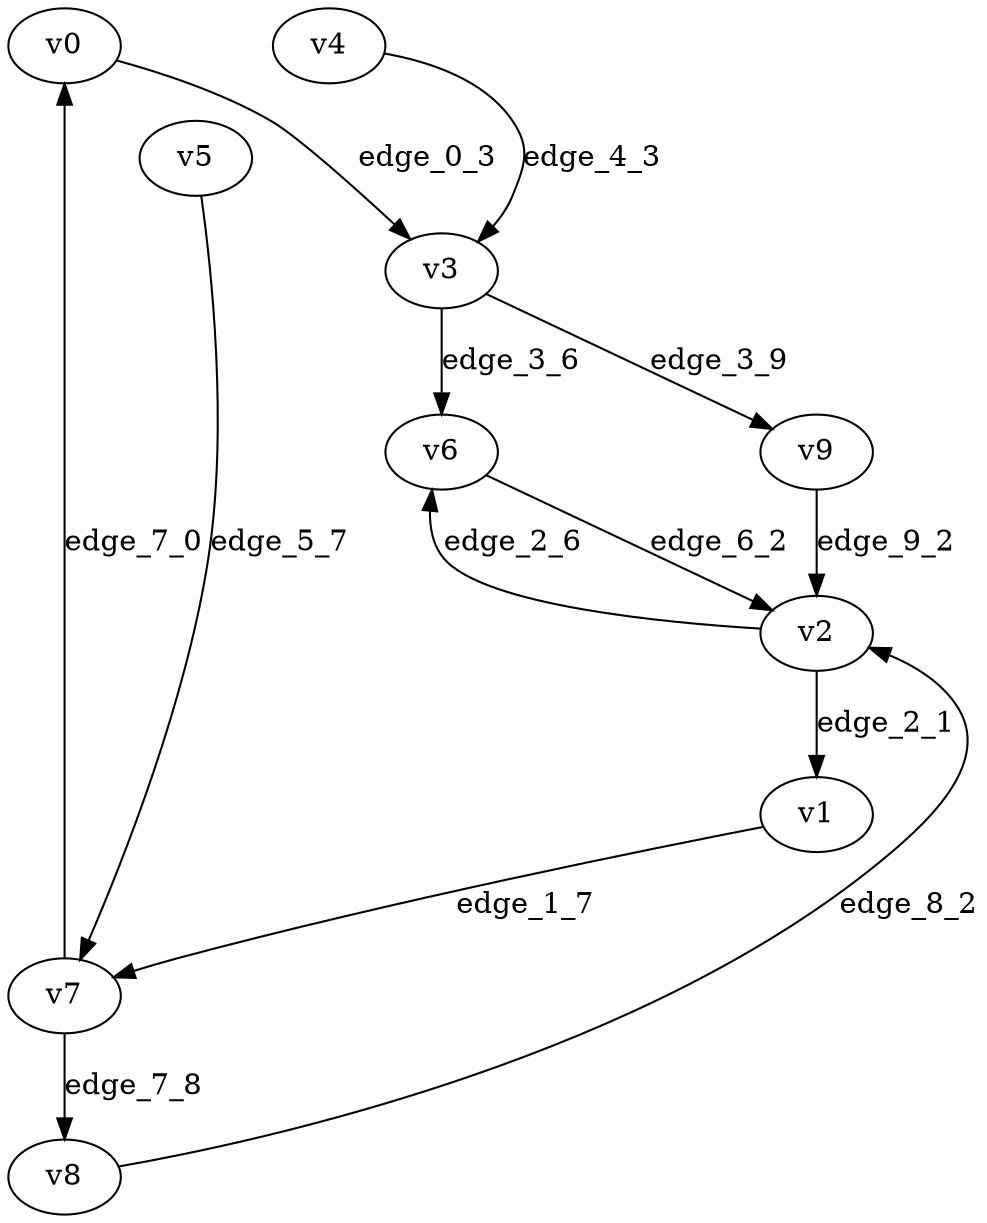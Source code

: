 digraph G {
    // Stochastic discounted game

    v0 [name="v0", player=1];
    v1 [name="v1", player=0];
    v2 [name="v2", player=-1];
    v3 [name="v3", player=-1];
    v4 [name="v4", player=0];
    v5 [name="v5", player=1];
    v6 [name="v6", player=1];
    v7 [name="v7", player=-1];
    v8 [name="v8", player=0];
    v9 [name="v9", player=1];

    v0 -> v3 [label="edge_0_3", weight=-7.496826, discount=0.151322];
    v1 -> v7 [label="edge_1_7", weight=-5.698553, discount=0.176518];
    v2 -> v6 [label="edge_2_6", probability=0.560972];
    v2 -> v1 [label="edge_2_1", probability=0.439028];
    v3 -> v6 [label="edge_3_6", probability=0.424215];
    v3 -> v9 [label="edge_3_9", probability=0.575785];
    v4 -> v3 [label="edge_4_3", weight=-2.165955, discount=0.564812];
    v5 -> v7 [label="edge_5_7", weight=-1.236513, discount=0.613373];
    v6 -> v2 [label="edge_6_2", weight=-4.897720, discount=0.236966];
    v7 -> v8 [label="edge_7_8", probability=0.500154];
    v7 -> v0 [label="edge_7_0", probability=0.499846];
    v8 -> v2 [label="edge_8_2", weight=0.556481, discount=0.660966];
    v9 -> v2 [label="edge_9_2", weight=7.055908, discount=0.840920];
}